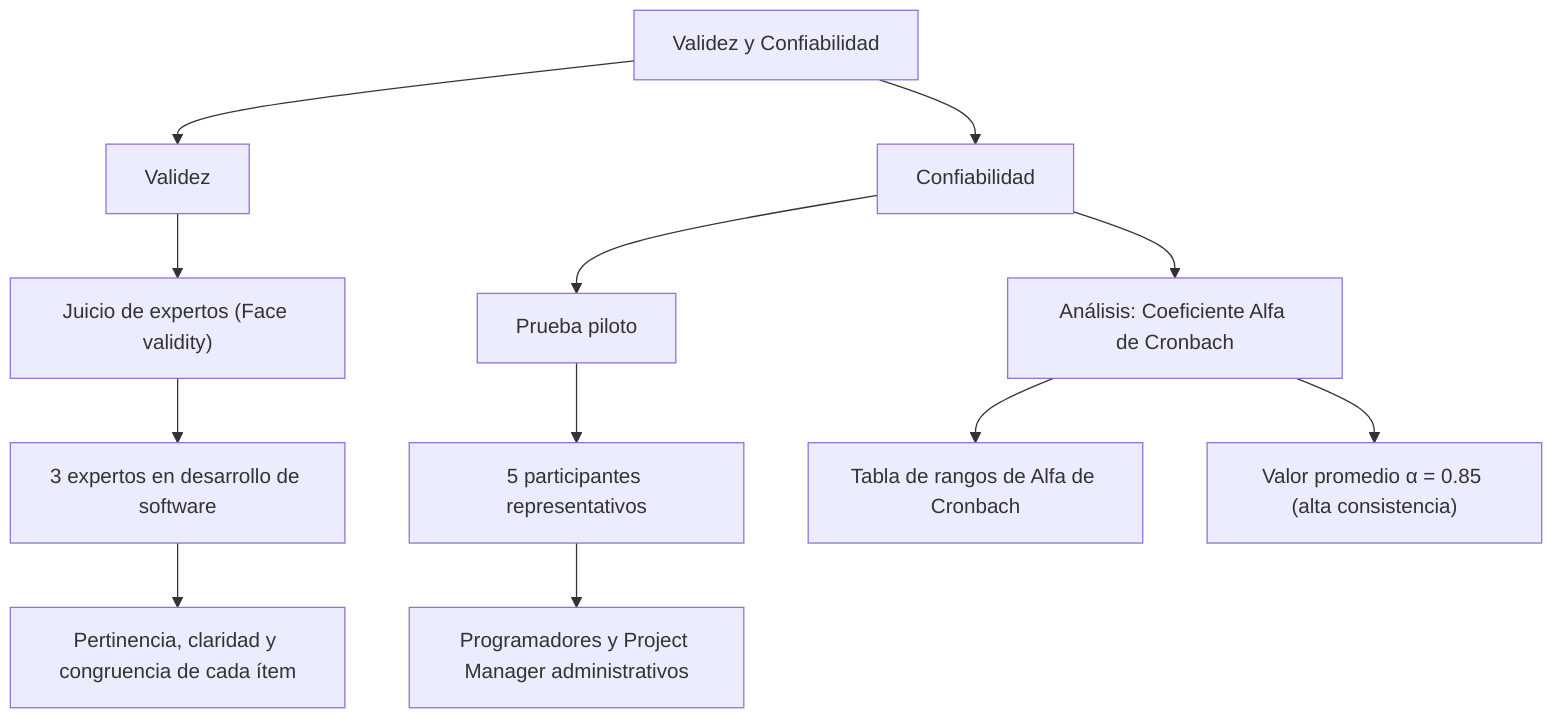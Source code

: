 flowchart TD
  A[Validez y Confiabilidad]
  
  A --> B[Validez]
  B --> C["Juicio de expertos (Face validity)"]
  C --> D["3 expertos en desarrollo de software"]
  D --> D1["Pertinencia, claridad y congruencia de cada ítem"]
  
  A --> E[Confiabilidad]
  E --> F["Prueba piloto"]
  F --> G["5 participantes representativos"]
  G --> H["Programadores y Project Manager administrativos"]
  E --> I["Análisis: Coeficiente Alfa de Cronbach"]
  I --> I1["Tabla de rangos de Alfa de Cronbach"]
  I --> I2["Valor promedio α = 0.85 (alta consistencia)"]